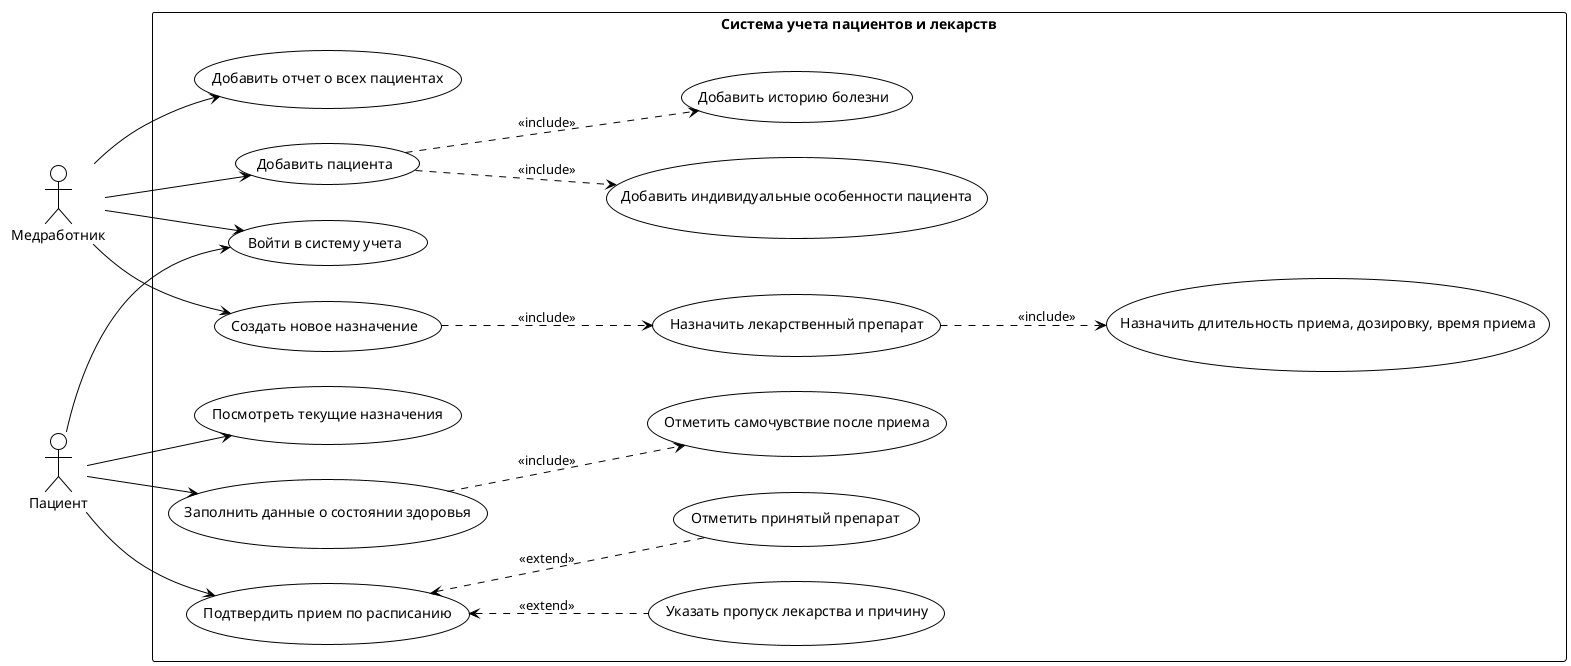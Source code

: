 @startuml
!theme plain

left to right direction

actor "Медработник" as Doctor
actor "Пациент" as Patient

rectangle "Система учета пациентов и лекарств" {
  ' Медработник
  usecase "Добавить отчет о всех пациентах" as UC1
  usecase "Войти в систему учета" as UC2
  usecase "Добавить пациента" as UC3
  usecase "Создать новое назначение" as UC4

  ' Include для медработника
  usecase "Добавить индивидуальные особенности пациента" as UC5
  usecase "Добавить историю болезни" as UC6
  usecase "Назначить лекарственный препарат" as UC7
  usecase "Назначить длительность приема, дозировку, время приема" as UC8

  ' Пациент
  usecase "Посмотреть текущие назначения" as UC9
  usecase "Заполнить данные о состоянии здоровья" as UC10
  usecase "Подтвердить прием по расписанию" as UC11

  ' Include/Extend для пациента
  usecase "Отметить самочувствие после приема" as UC12
  usecase "Указать пропуск лекарства и причину" as UC13
  usecase "Отметить принятый препарат" as UC14
}

' Связи акторов с use cases
Doctor --> UC1
Doctor --> UC2
Doctor --> UC3
Doctor --> UC4

Patient --> UC2
Patient --> UC9
Patient --> UC10
Patient --> UC11

' Include отношения
UC3 ..> UC5 : <<include>>
UC3 ..> UC6 : <<include>>
UC4 ..> UC7 : <<include>>
UC7 ..> UC8 : <<include>>
UC10 ..> UC12 : <<include>>

' Extend отношения
UC11 <.. UC13 : <<extend>>
UC11 <.. UC14 : <<extend>>

@enduml